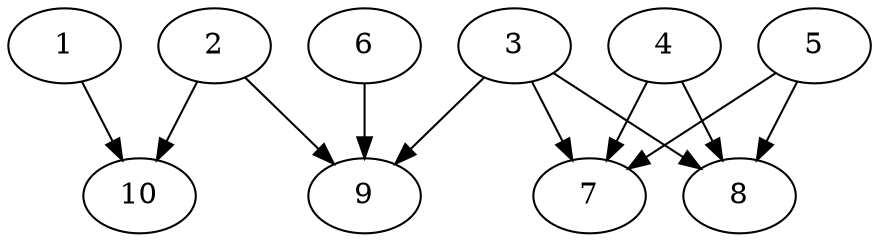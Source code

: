 // DAG automatically generated by daggen at Tue Aug  6 16:21:19 2019
// ./daggen --dot -n 10 --ccr 0.3 --fat 0.8 --regular 0.5 --density 0.5 --mindata 5242880 --maxdata 52428800 
digraph G {
  1 [size="50807467", alpha="0.15", expect_size="15242240"] 
  1 -> 10 [size ="15242240"]
  2 [size="160894293", alpha="0.20", expect_size="48268288"] 
  2 -> 9 [size ="48268288"]
  2 -> 10 [size ="48268288"]
  3 [size="106574507", alpha="0.00", expect_size="31972352"] 
  3 -> 7 [size ="31972352"]
  3 -> 8 [size ="31972352"]
  3 -> 9 [size ="31972352"]
  4 [size="50100907", alpha="0.13", expect_size="15030272"] 
  4 -> 7 [size ="15030272"]
  4 -> 8 [size ="15030272"]
  5 [size="22842027", alpha="0.04", expect_size="6852608"] 
  5 -> 7 [size ="6852608"]
  5 -> 8 [size ="6852608"]
  6 [size="120893440", alpha="0.12", expect_size="36268032"] 
  6 -> 9 [size ="36268032"]
  7 [size="96955733", alpha="0.04", expect_size="29086720"] 
  8 [size="63877120", alpha="0.07", expect_size="19163136"] 
  9 [size="75438080", alpha="0.07", expect_size="22631424"] 
  10 [size="85067093", alpha="0.19", expect_size="25520128"] 
}
